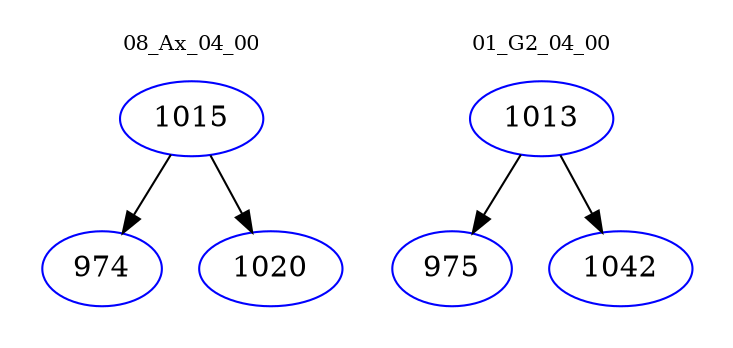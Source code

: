 digraph{
subgraph cluster_0 {
color = white
label = "08_Ax_04_00";
fontsize=10;
T0_1015 [label="1015", color="blue"]
T0_1015 -> T0_974 [color="black"]
T0_974 [label="974", color="blue"]
T0_1015 -> T0_1020 [color="black"]
T0_1020 [label="1020", color="blue"]
}
subgraph cluster_1 {
color = white
label = "01_G2_04_00";
fontsize=10;
T1_1013 [label="1013", color="blue"]
T1_1013 -> T1_975 [color="black"]
T1_975 [label="975", color="blue"]
T1_1013 -> T1_1042 [color="black"]
T1_1042 [label="1042", color="blue"]
}
}
